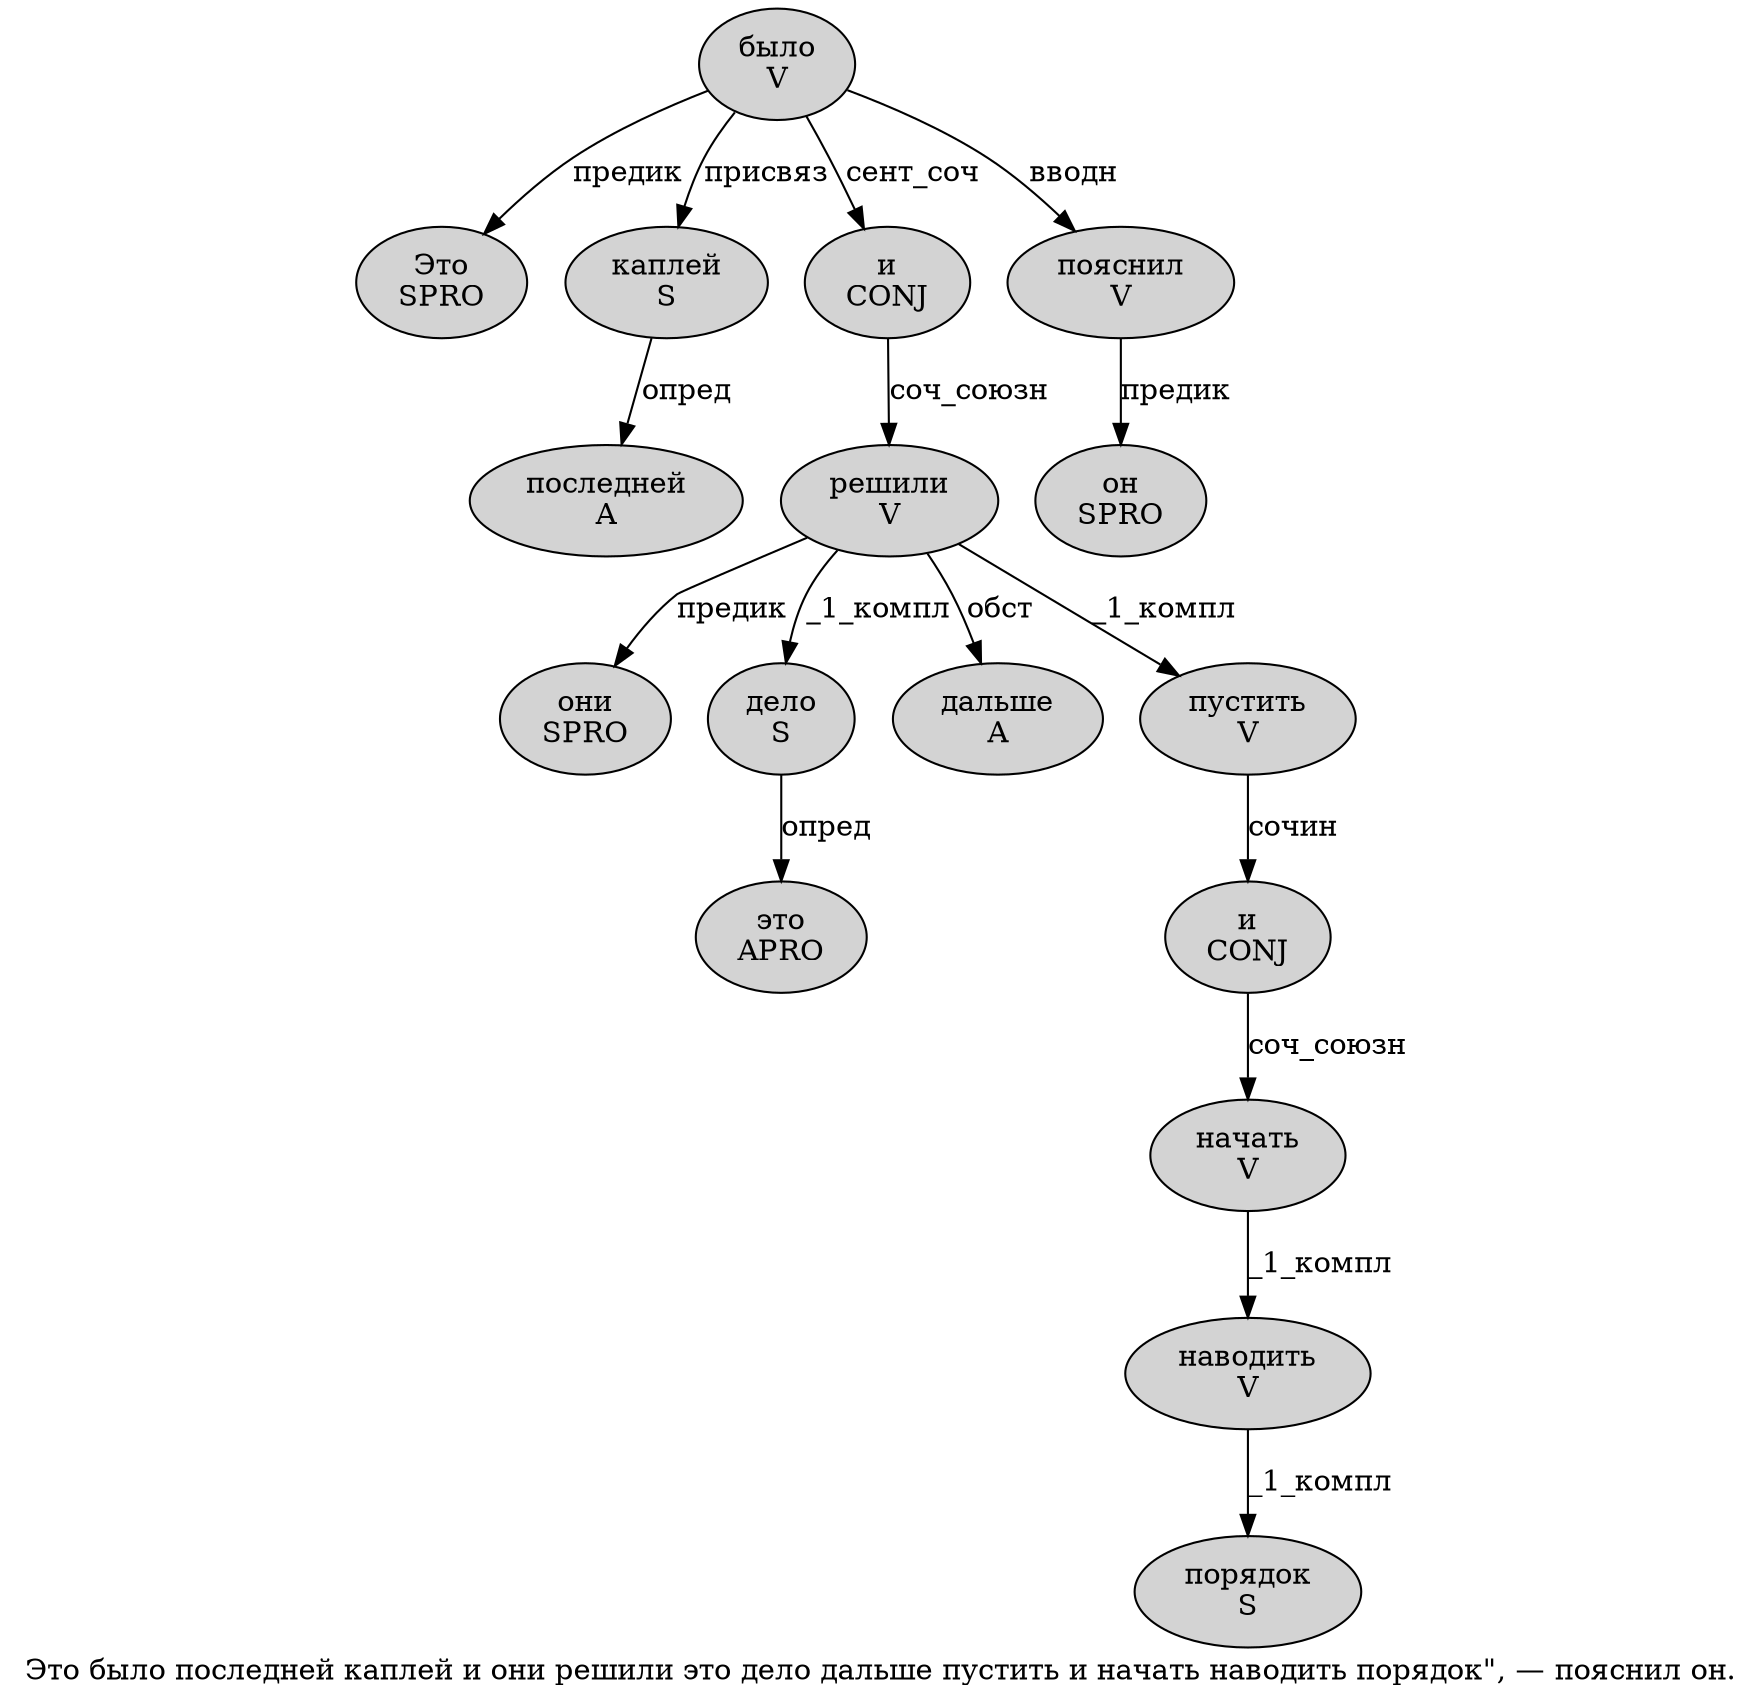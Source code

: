 digraph SENTENCE_1170 {
	graph [label="Это было последней каплей и они решили это дело дальше пустить и начать наводить порядок\", — пояснил он."]
	node [style=filled]
		0 [label="Это
SPRO" color="" fillcolor=lightgray penwidth=1 shape=ellipse]
		1 [label="было
V" color="" fillcolor=lightgray penwidth=1 shape=ellipse]
		2 [label="последней
A" color="" fillcolor=lightgray penwidth=1 shape=ellipse]
		3 [label="каплей
S" color="" fillcolor=lightgray penwidth=1 shape=ellipse]
		4 [label="и
CONJ" color="" fillcolor=lightgray penwidth=1 shape=ellipse]
		5 [label="они
SPRO" color="" fillcolor=lightgray penwidth=1 shape=ellipse]
		6 [label="решили
V" color="" fillcolor=lightgray penwidth=1 shape=ellipse]
		7 [label="это
APRO" color="" fillcolor=lightgray penwidth=1 shape=ellipse]
		8 [label="дело
S" color="" fillcolor=lightgray penwidth=1 shape=ellipse]
		9 [label="дальше
A" color="" fillcolor=lightgray penwidth=1 shape=ellipse]
		10 [label="пустить
V" color="" fillcolor=lightgray penwidth=1 shape=ellipse]
		11 [label="и
CONJ" color="" fillcolor=lightgray penwidth=1 shape=ellipse]
		12 [label="начать
V" color="" fillcolor=lightgray penwidth=1 shape=ellipse]
		13 [label="наводить
V" color="" fillcolor=lightgray penwidth=1 shape=ellipse]
		14 [label="порядок
S" color="" fillcolor=lightgray penwidth=1 shape=ellipse]
		18 [label="пояснил
V" color="" fillcolor=lightgray penwidth=1 shape=ellipse]
		19 [label="он
SPRO" color="" fillcolor=lightgray penwidth=1 shape=ellipse]
			1 -> 0 [label="предик"]
			1 -> 3 [label="присвяз"]
			1 -> 4 [label="сент_соч"]
			1 -> 18 [label="вводн"]
			3 -> 2 [label="опред"]
			10 -> 11 [label="сочин"]
			11 -> 12 [label="соч_союзн"]
			13 -> 14 [label="_1_компл"]
			18 -> 19 [label="предик"]
			6 -> 5 [label="предик"]
			6 -> 8 [label="_1_компл"]
			6 -> 9 [label="обст"]
			6 -> 10 [label="_1_компл"]
			8 -> 7 [label="опред"]
			12 -> 13 [label="_1_компл"]
			4 -> 6 [label="соч_союзн"]
}